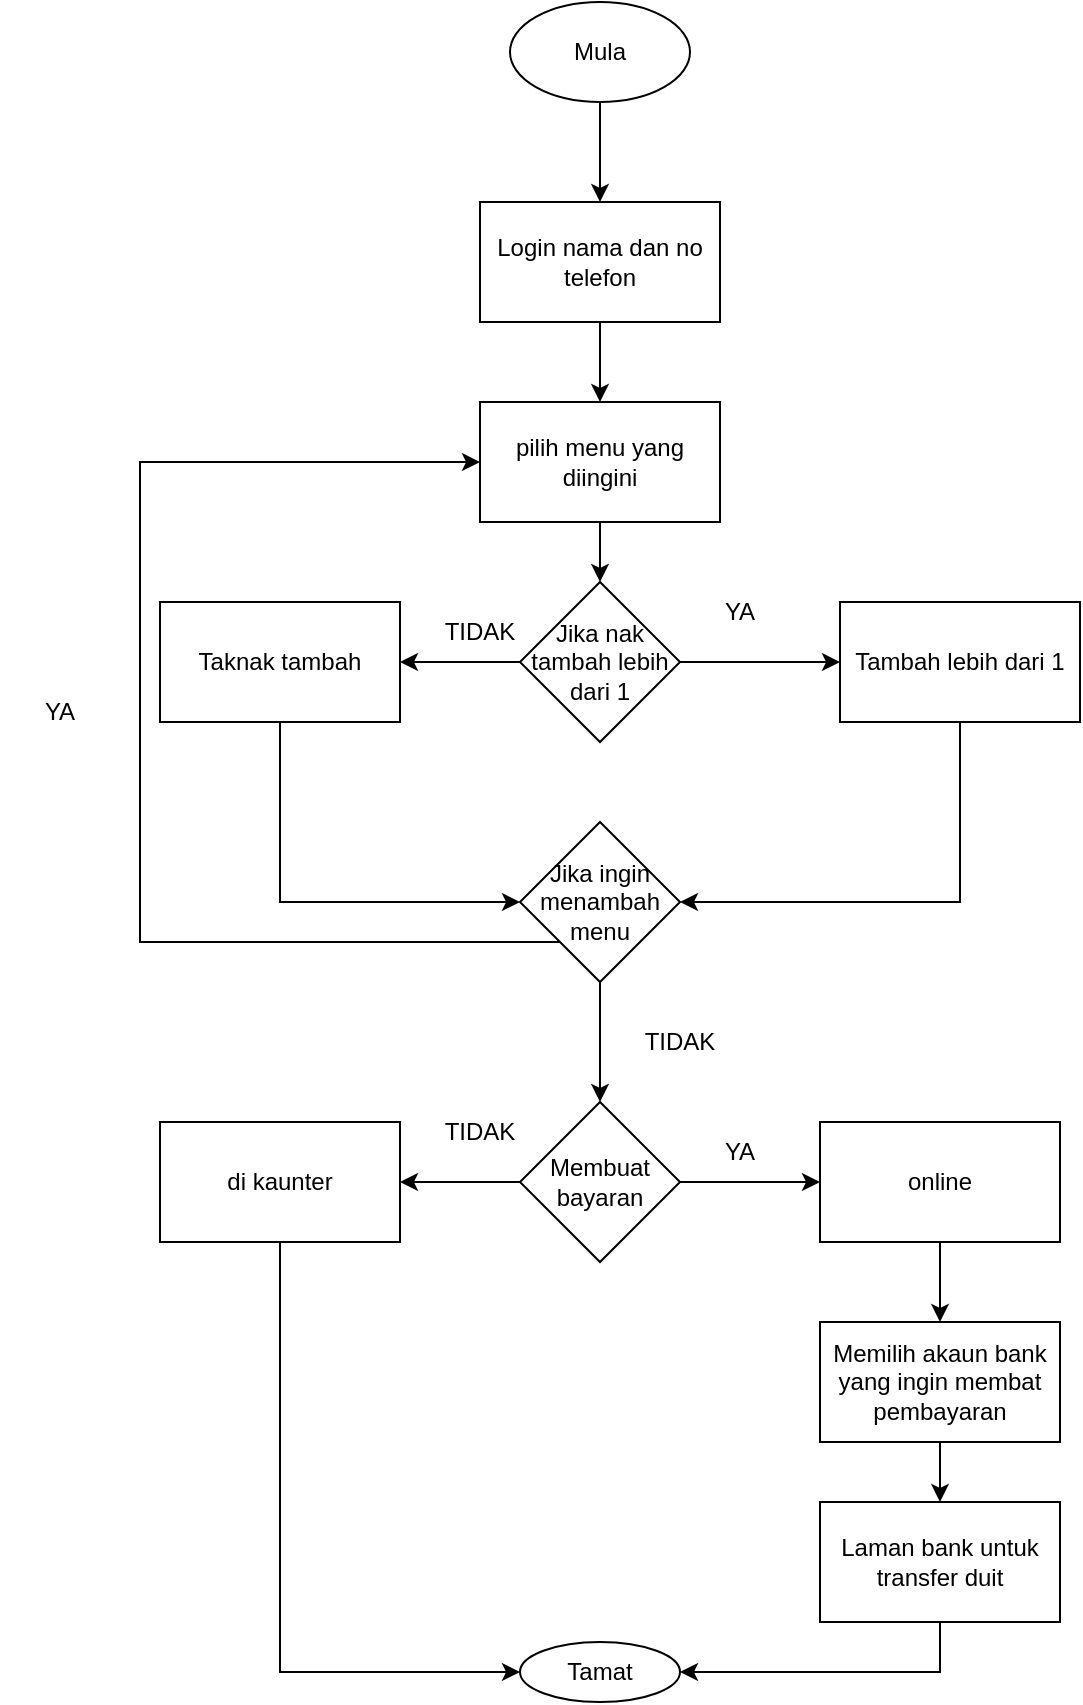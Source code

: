 <mxfile version="18.0.6" type="device"><diagram id="76rmPXNwxlBx-K8LKyA3" name="Page-1"><mxGraphModel dx="868" dy="551" grid="1" gridSize="10" guides="1" tooltips="1" connect="1" arrows="1" fold="1" page="1" pageScale="1" pageWidth="850" pageHeight="1100" math="0" shadow="0"><root><mxCell id="0"/><mxCell id="1" parent="0"/><mxCell id="Xc7AjZtD53mONcFwT1oQ-3" value="" style="edgeStyle=orthogonalEdgeStyle;rounded=0;orthogonalLoop=1;jettySize=auto;html=1;" edge="1" parent="1" source="Xc7AjZtD53mONcFwT1oQ-1" target="Xc7AjZtD53mONcFwT1oQ-2"><mxGeometry relative="1" as="geometry"/></mxCell><mxCell id="Xc7AjZtD53mONcFwT1oQ-1" value="Mula" style="ellipse;whiteSpace=wrap;html=1;" vertex="1" parent="1"><mxGeometry x="335" y="30" width="90" height="50" as="geometry"/></mxCell><mxCell id="Xc7AjZtD53mONcFwT1oQ-5" value="" style="edgeStyle=orthogonalEdgeStyle;rounded=0;orthogonalLoop=1;jettySize=auto;html=1;" edge="1" parent="1" source="Xc7AjZtD53mONcFwT1oQ-2" target="Xc7AjZtD53mONcFwT1oQ-4"><mxGeometry relative="1" as="geometry"/></mxCell><mxCell id="Xc7AjZtD53mONcFwT1oQ-2" value="Login nama dan no telefon" style="whiteSpace=wrap;html=1;" vertex="1" parent="1"><mxGeometry x="320" y="130" width="120" height="60" as="geometry"/></mxCell><mxCell id="Xc7AjZtD53mONcFwT1oQ-9" value="" style="edgeStyle=orthogonalEdgeStyle;rounded=0;orthogonalLoop=1;jettySize=auto;html=1;" edge="1" parent="1" source="Xc7AjZtD53mONcFwT1oQ-4" target="Xc7AjZtD53mONcFwT1oQ-8"><mxGeometry relative="1" as="geometry"/></mxCell><mxCell id="Xc7AjZtD53mONcFwT1oQ-4" value="pilih menu yang diingini" style="whiteSpace=wrap;html=1;" vertex="1" parent="1"><mxGeometry x="320" y="230" width="120" height="60" as="geometry"/></mxCell><mxCell id="Xc7AjZtD53mONcFwT1oQ-11" value="" style="edgeStyle=orthogonalEdgeStyle;rounded=0;orthogonalLoop=1;jettySize=auto;html=1;" edge="1" parent="1" source="Xc7AjZtD53mONcFwT1oQ-8" target="Xc7AjZtD53mONcFwT1oQ-10"><mxGeometry relative="1" as="geometry"/></mxCell><mxCell id="Xc7AjZtD53mONcFwT1oQ-15" value="" style="edgeStyle=orthogonalEdgeStyle;rounded=0;orthogonalLoop=1;jettySize=auto;html=1;" edge="1" parent="1" source="Xc7AjZtD53mONcFwT1oQ-8" target="Xc7AjZtD53mONcFwT1oQ-14"><mxGeometry relative="1" as="geometry"/></mxCell><mxCell id="Xc7AjZtD53mONcFwT1oQ-8" value="Jika nak tambah lebih dari 1" style="rhombus;whiteSpace=wrap;html=1;" vertex="1" parent="1"><mxGeometry x="340" y="320" width="80" height="80" as="geometry"/></mxCell><mxCell id="Xc7AjZtD53mONcFwT1oQ-18" value="" style="edgeStyle=orthogonalEdgeStyle;rounded=0;orthogonalLoop=1;jettySize=auto;html=1;" edge="1" parent="1" source="Xc7AjZtD53mONcFwT1oQ-10" target="Xc7AjZtD53mONcFwT1oQ-17"><mxGeometry relative="1" as="geometry"><Array as="points"><mxPoint x="560" y="480"/></Array></mxGeometry></mxCell><mxCell id="Xc7AjZtD53mONcFwT1oQ-10" value="Tambah lebih dari 1" style="whiteSpace=wrap;html=1;" vertex="1" parent="1"><mxGeometry x="500" y="330" width="120" height="60" as="geometry"/></mxCell><mxCell id="Xc7AjZtD53mONcFwT1oQ-19" style="edgeStyle=orthogonalEdgeStyle;rounded=0;orthogonalLoop=1;jettySize=auto;html=1;exitX=0.5;exitY=1;exitDx=0;exitDy=0;entryX=0;entryY=0.5;entryDx=0;entryDy=0;" edge="1" parent="1" source="Xc7AjZtD53mONcFwT1oQ-14" target="Xc7AjZtD53mONcFwT1oQ-17"><mxGeometry relative="1" as="geometry"/></mxCell><mxCell id="Xc7AjZtD53mONcFwT1oQ-14" value="Taknak tambah" style="whiteSpace=wrap;html=1;" vertex="1" parent="1"><mxGeometry x="160" y="330" width="120" height="60" as="geometry"/></mxCell><mxCell id="Xc7AjZtD53mONcFwT1oQ-22" style="edgeStyle=orthogonalEdgeStyle;rounded=0;orthogonalLoop=1;jettySize=auto;html=1;exitX=0;exitY=1;exitDx=0;exitDy=0;entryX=0;entryY=0.5;entryDx=0;entryDy=0;" edge="1" parent="1" source="Xc7AjZtD53mONcFwT1oQ-17" target="Xc7AjZtD53mONcFwT1oQ-4"><mxGeometry relative="1" as="geometry"><Array as="points"><mxPoint x="150" y="500"/><mxPoint x="150" y="260"/></Array></mxGeometry></mxCell><mxCell id="Xc7AjZtD53mONcFwT1oQ-24" value="" style="edgeStyle=orthogonalEdgeStyle;rounded=0;orthogonalLoop=1;jettySize=auto;html=1;" edge="1" parent="1" source="Xc7AjZtD53mONcFwT1oQ-17" target="Xc7AjZtD53mONcFwT1oQ-23"><mxGeometry relative="1" as="geometry"/></mxCell><mxCell id="Xc7AjZtD53mONcFwT1oQ-17" value="Jika ingin menambah menu" style="rhombus;whiteSpace=wrap;html=1;" vertex="1" parent="1"><mxGeometry x="340" y="440" width="80" height="80" as="geometry"/></mxCell><mxCell id="Xc7AjZtD53mONcFwT1oQ-26" value="" style="edgeStyle=orthogonalEdgeStyle;rounded=0;orthogonalLoop=1;jettySize=auto;html=1;" edge="1" parent="1" source="Xc7AjZtD53mONcFwT1oQ-23" target="Xc7AjZtD53mONcFwT1oQ-25"><mxGeometry relative="1" as="geometry"/></mxCell><mxCell id="Xc7AjZtD53mONcFwT1oQ-28" value="" style="edgeStyle=orthogonalEdgeStyle;rounded=0;orthogonalLoop=1;jettySize=auto;html=1;" edge="1" parent="1" source="Xc7AjZtD53mONcFwT1oQ-23" target="Xc7AjZtD53mONcFwT1oQ-27"><mxGeometry relative="1" as="geometry"/></mxCell><mxCell id="Xc7AjZtD53mONcFwT1oQ-23" value="Membuat bayaran" style="rhombus;whiteSpace=wrap;html=1;" vertex="1" parent="1"><mxGeometry x="340" y="580" width="80" height="80" as="geometry"/></mxCell><mxCell id="Xc7AjZtD53mONcFwT1oQ-30" value="" style="edgeStyle=orthogonalEdgeStyle;rounded=0;orthogonalLoop=1;jettySize=auto;html=1;" edge="1" parent="1" source="Xc7AjZtD53mONcFwT1oQ-25" target="Xc7AjZtD53mONcFwT1oQ-29"><mxGeometry relative="1" as="geometry"/></mxCell><mxCell id="Xc7AjZtD53mONcFwT1oQ-25" value="online" style="whiteSpace=wrap;html=1;" vertex="1" parent="1"><mxGeometry x="490" y="590" width="120" height="60" as="geometry"/></mxCell><mxCell id="Xc7AjZtD53mONcFwT1oQ-35" style="edgeStyle=orthogonalEdgeStyle;rounded=0;orthogonalLoop=1;jettySize=auto;html=1;exitX=0.5;exitY=1;exitDx=0;exitDy=0;entryX=0;entryY=0.5;entryDx=0;entryDy=0;" edge="1" parent="1" source="Xc7AjZtD53mONcFwT1oQ-27" target="Xc7AjZtD53mONcFwT1oQ-33"><mxGeometry relative="1" as="geometry"/></mxCell><mxCell id="Xc7AjZtD53mONcFwT1oQ-27" value="di kaunter" style="whiteSpace=wrap;html=1;" vertex="1" parent="1"><mxGeometry x="160" y="590" width="120" height="60" as="geometry"/></mxCell><mxCell id="Xc7AjZtD53mONcFwT1oQ-32" value="" style="edgeStyle=orthogonalEdgeStyle;rounded=0;orthogonalLoop=1;jettySize=auto;html=1;" edge="1" parent="1" source="Xc7AjZtD53mONcFwT1oQ-29" target="Xc7AjZtD53mONcFwT1oQ-31"><mxGeometry relative="1" as="geometry"/></mxCell><mxCell id="Xc7AjZtD53mONcFwT1oQ-29" value="Memilih akaun bank yang ingin membat pembayaran" style="whiteSpace=wrap;html=1;" vertex="1" parent="1"><mxGeometry x="490" y="690" width="120" height="60" as="geometry"/></mxCell><mxCell id="Xc7AjZtD53mONcFwT1oQ-34" value="" style="edgeStyle=orthogonalEdgeStyle;rounded=0;orthogonalLoop=1;jettySize=auto;html=1;" edge="1" parent="1" source="Xc7AjZtD53mONcFwT1oQ-31" target="Xc7AjZtD53mONcFwT1oQ-33"><mxGeometry relative="1" as="geometry"><Array as="points"><mxPoint x="550" y="865"/></Array></mxGeometry></mxCell><mxCell id="Xc7AjZtD53mONcFwT1oQ-31" value="Laman bank untuk transfer duit" style="whiteSpace=wrap;html=1;" vertex="1" parent="1"><mxGeometry x="490" y="780" width="120" height="60" as="geometry"/></mxCell><mxCell id="Xc7AjZtD53mONcFwT1oQ-33" value="Tamat" style="ellipse;whiteSpace=wrap;html=1;" vertex="1" parent="1"><mxGeometry x="340" y="850" width="80" height="30" as="geometry"/></mxCell><mxCell id="Xc7AjZtD53mONcFwT1oQ-36" value="YA" style="text;html=1;strokeColor=none;fillColor=none;align=center;verticalAlign=middle;whiteSpace=wrap;rounded=0;" vertex="1" parent="1"><mxGeometry x="420" y="320" width="60" height="30" as="geometry"/></mxCell><mxCell id="Xc7AjZtD53mONcFwT1oQ-37" value="TIDAK" style="text;html=1;strokeColor=none;fillColor=none;align=center;verticalAlign=middle;whiteSpace=wrap;rounded=0;" vertex="1" parent="1"><mxGeometry x="290" y="330" width="60" height="30" as="geometry"/></mxCell><mxCell id="Xc7AjZtD53mONcFwT1oQ-38" value="YA" style="text;html=1;strokeColor=none;fillColor=none;align=center;verticalAlign=middle;whiteSpace=wrap;rounded=0;" vertex="1" parent="1"><mxGeometry x="80" y="370" width="60" height="30" as="geometry"/></mxCell><mxCell id="Xc7AjZtD53mONcFwT1oQ-39" value="TIDAK" style="text;html=1;strokeColor=none;fillColor=none;align=center;verticalAlign=middle;whiteSpace=wrap;rounded=0;" vertex="1" parent="1"><mxGeometry x="390" y="535" width="60" height="30" as="geometry"/></mxCell><mxCell id="Xc7AjZtD53mONcFwT1oQ-40" value="YA" style="text;html=1;strokeColor=none;fillColor=none;align=center;verticalAlign=middle;whiteSpace=wrap;rounded=0;" vertex="1" parent="1"><mxGeometry x="420" y="590" width="60" height="30" as="geometry"/></mxCell><mxCell id="Xc7AjZtD53mONcFwT1oQ-41" value="TIDAK" style="text;html=1;strokeColor=none;fillColor=none;align=center;verticalAlign=middle;whiteSpace=wrap;rounded=0;" vertex="1" parent="1"><mxGeometry x="290" y="580" width="60" height="30" as="geometry"/></mxCell></root></mxGraphModel></diagram></mxfile>